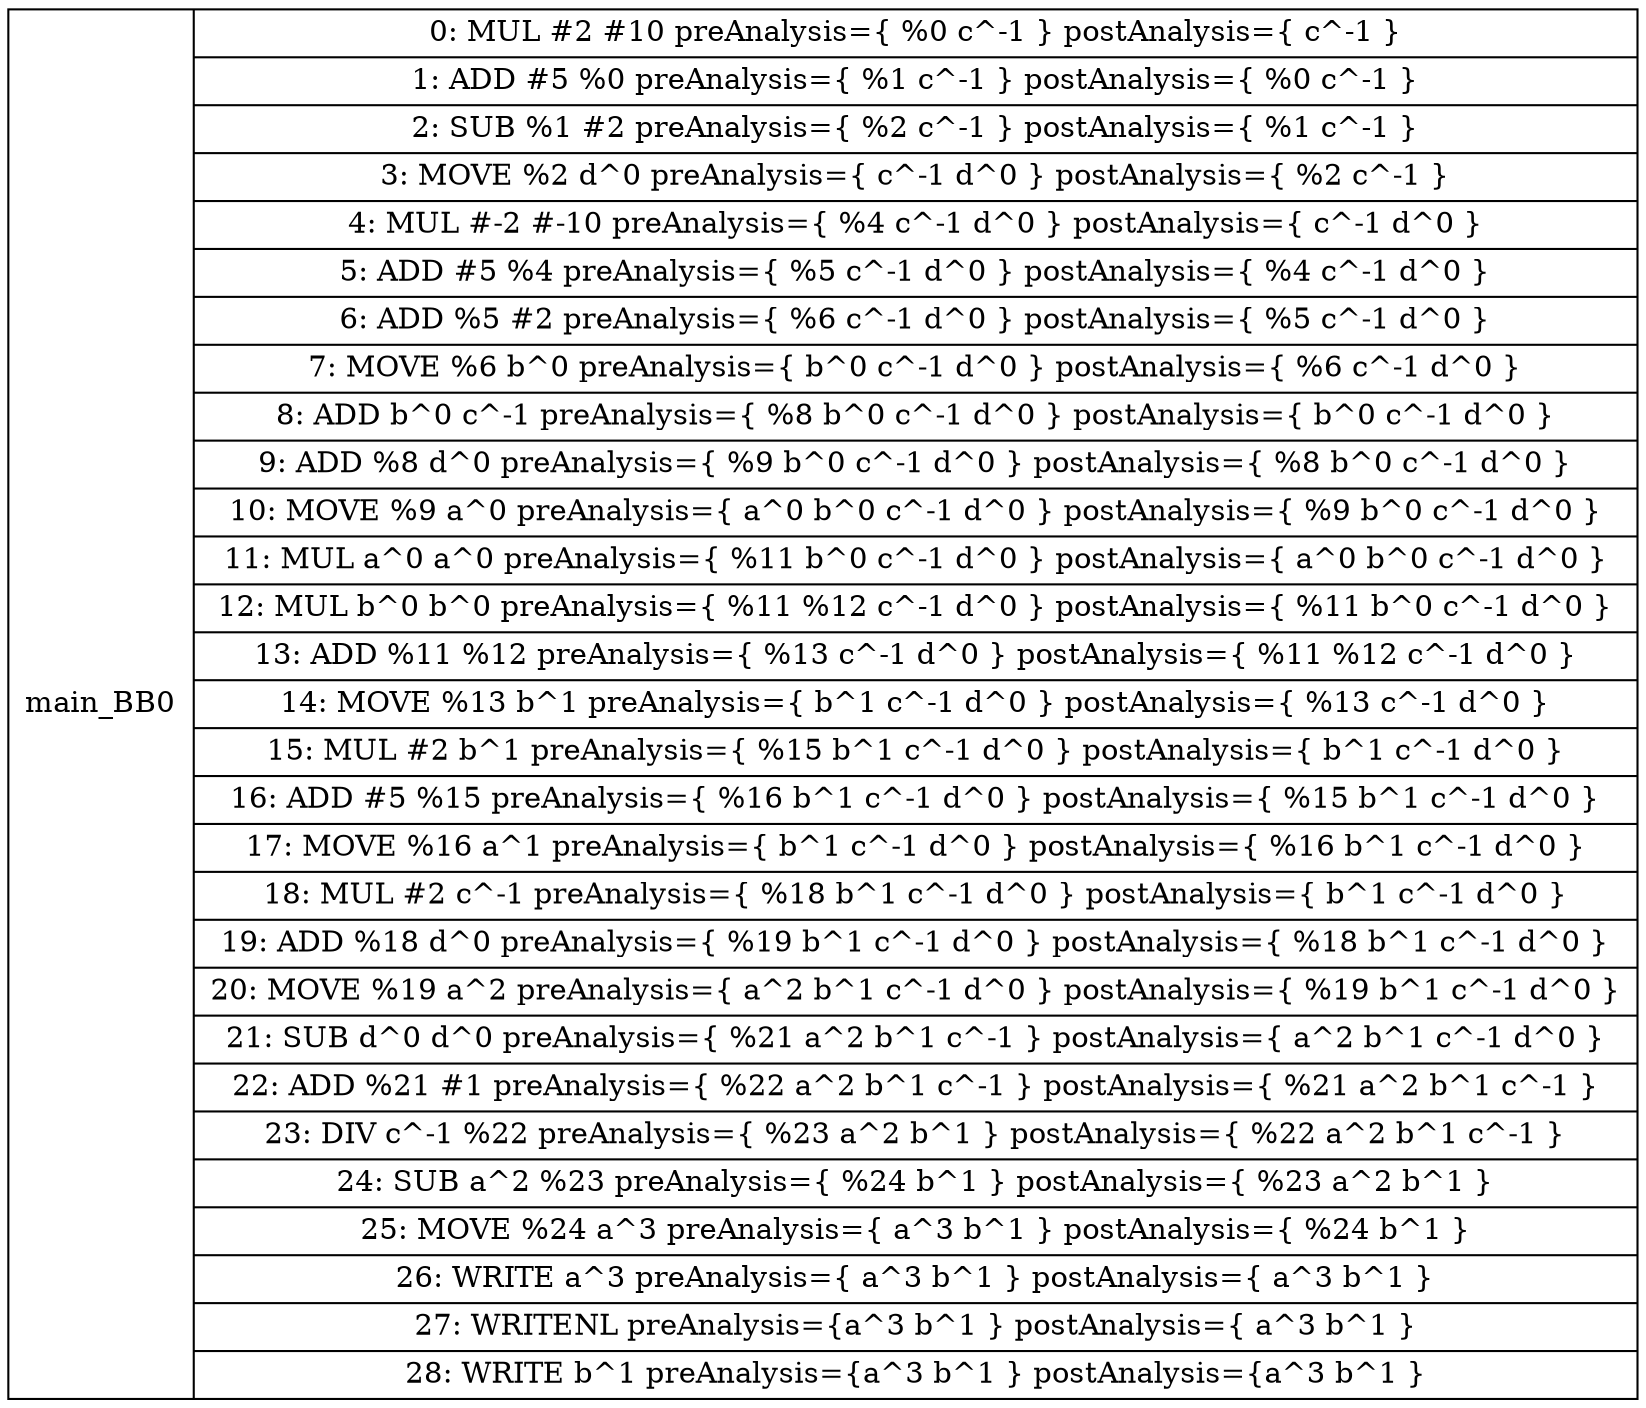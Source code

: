 diGraph G { 
main_BB0 [shape=record, label="<b>main_BB0| {0: MUL #2 #10 preAnalysis=\{ %0 c^-1 \} postAnalysis=\{ c^-1 \}|1: ADD #5 %0 preAnalysis=\{ %1 c^-1 \} postAnalysis=\{ %0 c^-1 \}|2: SUB %1 #2 preAnalysis=\{ %2 c^-1 \} postAnalysis=\{ %1 c^-1 \}|3: MOVE %2 d^0 preAnalysis=\{ c^-1 d^0 \} postAnalysis=\{ %2 c^-1 \}|4: MUL #-2 #-10 preAnalysis=\{ %4 c^-1 d^0 \} postAnalysis=\{ c^-1 d^0 \}|5: ADD #5 %4 preAnalysis=\{ %5 c^-1 d^0 \} postAnalysis=\{ %4 c^-1 d^0 \}|6: ADD %5 #2 preAnalysis=\{ %6 c^-1 d^0 \} postAnalysis=\{ %5 c^-1 d^0 \}|7: MOVE %6 b^0 preAnalysis=\{ b^0 c^-1 d^0 \} postAnalysis=\{ %6 c^-1 d^0 \}|8: ADD b^0 c^-1 preAnalysis=\{ %8 b^0 c^-1 d^0 \} postAnalysis=\{ b^0 c^-1 d^0 \}|9: ADD %8 d^0 preAnalysis=\{ %9 b^0 c^-1 d^0 \} postAnalysis=\{ %8 b^0 c^-1 d^0 \}|10: MOVE %9 a^0 preAnalysis=\{ a^0 b^0 c^-1 d^0 \} postAnalysis=\{ %9 b^0 c^-1 d^0 \}|11: MUL a^0 a^0 preAnalysis=\{ %11 b^0 c^-1 d^0 \} postAnalysis=\{ a^0 b^0 c^-1 d^0 \}|12: MUL b^0 b^0 preAnalysis=\{ %11 %12 c^-1 d^0 \} postAnalysis=\{ %11 b^0 c^-1 d^0 \}|13: ADD %11 %12 preAnalysis=\{ %13 c^-1 d^0 \} postAnalysis=\{ %11 %12 c^-1 d^0 \}|14: MOVE %13 b^1 preAnalysis=\{ b^1 c^-1 d^0 \} postAnalysis=\{ %13 c^-1 d^0 \}|15: MUL #2 b^1 preAnalysis=\{ %15 b^1 c^-1 d^0 \} postAnalysis=\{ b^1 c^-1 d^0 \}|16: ADD #5 %15 preAnalysis=\{ %16 b^1 c^-1 d^0 \} postAnalysis=\{ %15 b^1 c^-1 d^0 \}|17: MOVE %16 a^1 preAnalysis=\{ b^1 c^-1 d^0 \} postAnalysis=\{ %16 b^1 c^-1 d^0 \}|18: MUL #2 c^-1 preAnalysis=\{ %18 b^1 c^-1 d^0 \} postAnalysis=\{ b^1 c^-1 d^0 \}|19: ADD %18 d^0 preAnalysis=\{ %19 b^1 c^-1 d^0 \} postAnalysis=\{ %18 b^1 c^-1 d^0 \}|20: MOVE %19 a^2 preAnalysis=\{ a^2 b^1 c^-1 d^0 \} postAnalysis=\{ %19 b^1 c^-1 d^0 \}|21: SUB d^0 d^0 preAnalysis=\{ %21 a^2 b^1 c^-1 \} postAnalysis=\{ a^2 b^1 c^-1 d^0 \}|22: ADD %21 #1 preAnalysis=\{ %22 a^2 b^1 c^-1 \} postAnalysis=\{ %21 a^2 b^1 c^-1 \}|23: DIV c^-1 %22 preAnalysis=\{ %23 a^2 b^1 \} postAnalysis=\{ %22 a^2 b^1 c^-1 \}|24: SUB a^2 %23 preAnalysis=\{ %24 b^1 \} postAnalysis=\{ %23 a^2 b^1 \}|25: MOVE %24 a^3 preAnalysis=\{ a^3 b^1 \} postAnalysis=\{ %24 b^1 \}|26: WRITE a^3 preAnalysis=\{ a^3 b^1 \} postAnalysis=\{ a^3 b^1 \}|27: WRITENL  preAnalysis=\{a^3 b^1 \} postAnalysis=\{ a^3 b^1 \}|28: WRITE b^1 preAnalysis=\{a^3 b^1 \} postAnalysis=\{a^3 b^1 \}}"];



}